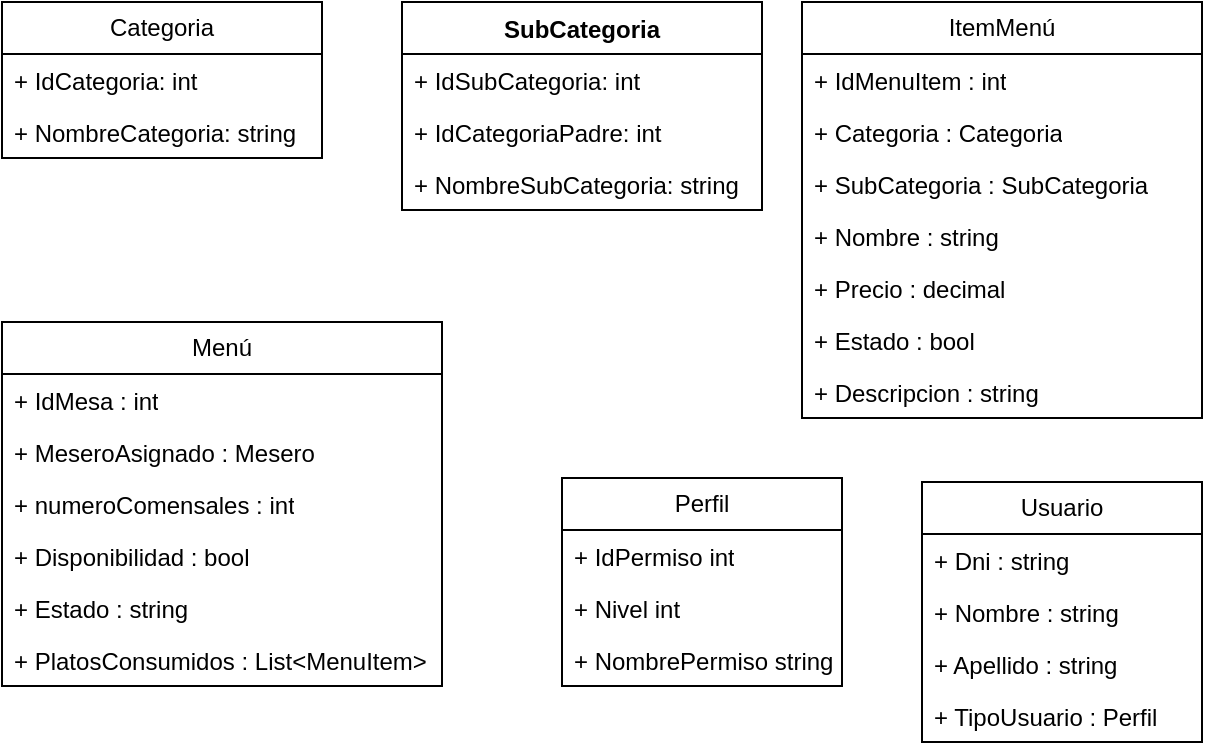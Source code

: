 <mxfile version="27.1.0">
  <diagram id="C5RBs43oDa-KdzZeNtuy" name="Page-1">
    <mxGraphModel dx="730" dy="1127" grid="1" gridSize="10" guides="1" tooltips="1" connect="1" arrows="1" fold="1" page="1" pageScale="1" pageWidth="827" pageHeight="1169" math="0" shadow="0">
      <root>
        <mxCell id="WIyWlLk6GJQsqaUBKTNV-0" />
        <mxCell id="WIyWlLk6GJQsqaUBKTNV-1" parent="WIyWlLk6GJQsqaUBKTNV-0" />
        <mxCell id="g2yLbpN_oNej3UedQe0W-4" value="Categoria" style="swimlane;fontStyle=0;childLayout=stackLayout;horizontal=1;startSize=26;fillColor=none;horizontalStack=0;resizeParent=1;resizeParentMax=0;resizeLast=0;collapsible=1;marginBottom=0;whiteSpace=wrap;html=1;" vertex="1" parent="WIyWlLk6GJQsqaUBKTNV-1">
          <mxGeometry x="40" y="40" width="160" height="78" as="geometry" />
        </mxCell>
        <mxCell id="g2yLbpN_oNej3UedQe0W-5" value="+ IdCategoria: int" style="text;strokeColor=none;fillColor=none;align=left;verticalAlign=top;spacingLeft=4;spacingRight=4;overflow=hidden;rotatable=0;points=[[0,0.5],[1,0.5]];portConstraint=eastwest;whiteSpace=wrap;html=1;" vertex="1" parent="g2yLbpN_oNej3UedQe0W-4">
          <mxGeometry y="26" width="160" height="26" as="geometry" />
        </mxCell>
        <mxCell id="g2yLbpN_oNej3UedQe0W-6" value="+ NombreCategoria: string" style="text;strokeColor=none;fillColor=none;align=left;verticalAlign=top;spacingLeft=4;spacingRight=4;overflow=hidden;rotatable=0;points=[[0,0.5],[1,0.5]];portConstraint=eastwest;whiteSpace=wrap;html=1;" vertex="1" parent="g2yLbpN_oNej3UedQe0W-4">
          <mxGeometry y="52" width="160" height="26" as="geometry" />
        </mxCell>
        <mxCell id="g2yLbpN_oNej3UedQe0W-8" value="SubCategoria" style="swimlane;fontStyle=1;align=center;verticalAlign=top;childLayout=stackLayout;horizontal=1;startSize=26;horizontalStack=0;resizeParent=1;resizeParentMax=0;resizeLast=0;collapsible=1;marginBottom=0;whiteSpace=wrap;html=1;" vertex="1" parent="WIyWlLk6GJQsqaUBKTNV-1">
          <mxGeometry x="240" y="40" width="180" height="104" as="geometry" />
        </mxCell>
        <mxCell id="g2yLbpN_oNej3UedQe0W-9" value="+ IdSubCategoria: int" style="text;strokeColor=none;fillColor=none;align=left;verticalAlign=top;spacingLeft=4;spacingRight=4;overflow=hidden;rotatable=0;points=[[0,0.5],[1,0.5]];portConstraint=eastwest;whiteSpace=wrap;html=1;" vertex="1" parent="g2yLbpN_oNej3UedQe0W-8">
          <mxGeometry y="26" width="180" height="26" as="geometry" />
        </mxCell>
        <mxCell id="g2yLbpN_oNej3UedQe0W-12" value="+ IdCategoriaPadre: int" style="text;strokeColor=none;fillColor=none;align=left;verticalAlign=top;spacingLeft=4;spacingRight=4;overflow=hidden;rotatable=0;points=[[0,0.5],[1,0.5]];portConstraint=eastwest;whiteSpace=wrap;html=1;" vertex="1" parent="g2yLbpN_oNej3UedQe0W-8">
          <mxGeometry y="52" width="180" height="26" as="geometry" />
        </mxCell>
        <mxCell id="g2yLbpN_oNej3UedQe0W-13" value="+ NombreSubCategoria: string" style="text;strokeColor=none;fillColor=none;align=left;verticalAlign=top;spacingLeft=4;spacingRight=4;overflow=hidden;rotatable=0;points=[[0,0.5],[1,0.5]];portConstraint=eastwest;whiteSpace=wrap;html=1;" vertex="1" parent="g2yLbpN_oNej3UedQe0W-8">
          <mxGeometry y="78" width="180" height="26" as="geometry" />
        </mxCell>
        <mxCell id="g2yLbpN_oNej3UedQe0W-14" value="ItemMenú" style="swimlane;fontStyle=0;childLayout=stackLayout;horizontal=1;startSize=26;fillColor=none;horizontalStack=0;resizeParent=1;resizeParentMax=0;resizeLast=0;collapsible=1;marginBottom=0;whiteSpace=wrap;html=1;" vertex="1" parent="WIyWlLk6GJQsqaUBKTNV-1">
          <mxGeometry x="440" y="40" width="200" height="208" as="geometry" />
        </mxCell>
        <mxCell id="g2yLbpN_oNej3UedQe0W-15" value="+ IdMenuItem : int" style="text;strokeColor=none;fillColor=none;align=left;verticalAlign=top;spacingLeft=4;spacingRight=4;overflow=hidden;rotatable=0;points=[[0,0.5],[1,0.5]];portConstraint=eastwest;whiteSpace=wrap;html=1;" vertex="1" parent="g2yLbpN_oNej3UedQe0W-14">
          <mxGeometry y="26" width="200" height="26" as="geometry" />
        </mxCell>
        <mxCell id="g2yLbpN_oNej3UedQe0W-16" value="+ Categoria : Categoria" style="text;strokeColor=none;fillColor=none;align=left;verticalAlign=top;spacingLeft=4;spacingRight=4;overflow=hidden;rotatable=0;points=[[0,0.5],[1,0.5]];portConstraint=eastwest;whiteSpace=wrap;html=1;" vertex="1" parent="g2yLbpN_oNej3UedQe0W-14">
          <mxGeometry y="52" width="200" height="26" as="geometry" />
        </mxCell>
        <mxCell id="g2yLbpN_oNej3UedQe0W-17" value="+ SubCategoria : SubCategoria" style="text;strokeColor=none;fillColor=none;align=left;verticalAlign=top;spacingLeft=4;spacingRight=4;overflow=hidden;rotatable=0;points=[[0,0.5],[1,0.5]];portConstraint=eastwest;whiteSpace=wrap;html=1;" vertex="1" parent="g2yLbpN_oNej3UedQe0W-14">
          <mxGeometry y="78" width="200" height="26" as="geometry" />
        </mxCell>
        <mxCell id="g2yLbpN_oNej3UedQe0W-21" value="+ Nombre : string" style="text;strokeColor=none;fillColor=none;align=left;verticalAlign=top;spacingLeft=4;spacingRight=4;overflow=hidden;rotatable=0;points=[[0,0.5],[1,0.5]];portConstraint=eastwest;whiteSpace=wrap;html=1;" vertex="1" parent="g2yLbpN_oNej3UedQe0W-14">
          <mxGeometry y="104" width="200" height="26" as="geometry" />
        </mxCell>
        <mxCell id="g2yLbpN_oNej3UedQe0W-22" value="+ Precio : decimal" style="text;strokeColor=none;fillColor=none;align=left;verticalAlign=top;spacingLeft=4;spacingRight=4;overflow=hidden;rotatable=0;points=[[0,0.5],[1,0.5]];portConstraint=eastwest;whiteSpace=wrap;html=1;" vertex="1" parent="g2yLbpN_oNej3UedQe0W-14">
          <mxGeometry y="130" width="200" height="26" as="geometry" />
        </mxCell>
        <mxCell id="g2yLbpN_oNej3UedQe0W-23" value="+ Estado : bool" style="text;strokeColor=none;fillColor=none;align=left;verticalAlign=top;spacingLeft=4;spacingRight=4;overflow=hidden;rotatable=0;points=[[0,0.5],[1,0.5]];portConstraint=eastwest;whiteSpace=wrap;html=1;" vertex="1" parent="g2yLbpN_oNej3UedQe0W-14">
          <mxGeometry y="156" width="200" height="26" as="geometry" />
        </mxCell>
        <mxCell id="g2yLbpN_oNej3UedQe0W-24" value="+ Descripcion : string" style="text;strokeColor=none;fillColor=none;align=left;verticalAlign=top;spacingLeft=4;spacingRight=4;overflow=hidden;rotatable=0;points=[[0,0.5],[1,0.5]];portConstraint=eastwest;whiteSpace=wrap;html=1;" vertex="1" parent="g2yLbpN_oNej3UedQe0W-14">
          <mxGeometry y="182" width="200" height="26" as="geometry" />
        </mxCell>
        <mxCell id="g2yLbpN_oNej3UedQe0W-25" value="Menú" style="swimlane;fontStyle=0;childLayout=stackLayout;horizontal=1;startSize=26;fillColor=none;horizontalStack=0;resizeParent=1;resizeParentMax=0;resizeLast=0;collapsible=1;marginBottom=0;whiteSpace=wrap;html=1;" vertex="1" parent="WIyWlLk6GJQsqaUBKTNV-1">
          <mxGeometry x="40" y="200" width="220" height="182" as="geometry" />
        </mxCell>
        <mxCell id="g2yLbpN_oNej3UedQe0W-26" value="+ IdMesa : int" style="text;strokeColor=none;fillColor=none;align=left;verticalAlign=top;spacingLeft=4;spacingRight=4;overflow=hidden;rotatable=0;points=[[0,0.5],[1,0.5]];portConstraint=eastwest;whiteSpace=wrap;html=1;" vertex="1" parent="g2yLbpN_oNej3UedQe0W-25">
          <mxGeometry y="26" width="220" height="26" as="geometry" />
        </mxCell>
        <mxCell id="g2yLbpN_oNej3UedQe0W-27" value="+ MeseroAsignado : Mesero" style="text;strokeColor=none;fillColor=none;align=left;verticalAlign=top;spacingLeft=4;spacingRight=4;overflow=hidden;rotatable=0;points=[[0,0.5],[1,0.5]];portConstraint=eastwest;whiteSpace=wrap;html=1;" vertex="1" parent="g2yLbpN_oNej3UedQe0W-25">
          <mxGeometry y="52" width="220" height="26" as="geometry" />
        </mxCell>
        <mxCell id="g2yLbpN_oNej3UedQe0W-28" value="+ numeroComensales : int" style="text;strokeColor=none;fillColor=none;align=left;verticalAlign=top;spacingLeft=4;spacingRight=4;overflow=hidden;rotatable=0;points=[[0,0.5],[1,0.5]];portConstraint=eastwest;whiteSpace=wrap;html=1;" vertex="1" parent="g2yLbpN_oNej3UedQe0W-25">
          <mxGeometry y="78" width="220" height="26" as="geometry" />
        </mxCell>
        <mxCell id="g2yLbpN_oNej3UedQe0W-29" value="+ Disponibilidad : bool" style="text;strokeColor=none;fillColor=none;align=left;verticalAlign=top;spacingLeft=4;spacingRight=4;overflow=hidden;rotatable=0;points=[[0,0.5],[1,0.5]];portConstraint=eastwest;whiteSpace=wrap;html=1;" vertex="1" parent="g2yLbpN_oNej3UedQe0W-25">
          <mxGeometry y="104" width="220" height="26" as="geometry" />
        </mxCell>
        <mxCell id="g2yLbpN_oNej3UedQe0W-30" value="+ Estado : string" style="text;strokeColor=none;fillColor=none;align=left;verticalAlign=top;spacingLeft=4;spacingRight=4;overflow=hidden;rotatable=0;points=[[0,0.5],[1,0.5]];portConstraint=eastwest;whiteSpace=wrap;html=1;" vertex="1" parent="g2yLbpN_oNej3UedQe0W-25">
          <mxGeometry y="130" width="220" height="26" as="geometry" />
        </mxCell>
        <mxCell id="g2yLbpN_oNej3UedQe0W-31" value="+ PlatosConsumidos : List&amp;lt;MenuItem&amp;gt;" style="text;strokeColor=none;fillColor=none;align=left;verticalAlign=top;spacingLeft=4;spacingRight=4;overflow=hidden;rotatable=0;points=[[0,0.5],[1,0.5]];portConstraint=eastwest;whiteSpace=wrap;html=1;" vertex="1" parent="g2yLbpN_oNej3UedQe0W-25">
          <mxGeometry y="156" width="220" height="26" as="geometry" />
        </mxCell>
        <mxCell id="g2yLbpN_oNej3UedQe0W-32" value="Perfil" style="swimlane;fontStyle=0;childLayout=stackLayout;horizontal=1;startSize=26;fillColor=none;horizontalStack=0;resizeParent=1;resizeParentMax=0;resizeLast=0;collapsible=1;marginBottom=0;whiteSpace=wrap;html=1;" vertex="1" parent="WIyWlLk6GJQsqaUBKTNV-1">
          <mxGeometry x="320" y="278" width="140" height="104" as="geometry" />
        </mxCell>
        <mxCell id="g2yLbpN_oNej3UedQe0W-33" value="+ IdPermiso int" style="text;strokeColor=none;fillColor=none;align=left;verticalAlign=top;spacingLeft=4;spacingRight=4;overflow=hidden;rotatable=0;points=[[0,0.5],[1,0.5]];portConstraint=eastwest;whiteSpace=wrap;html=1;" vertex="1" parent="g2yLbpN_oNej3UedQe0W-32">
          <mxGeometry y="26" width="140" height="26" as="geometry" />
        </mxCell>
        <mxCell id="g2yLbpN_oNej3UedQe0W-34" value="+ Nivel int" style="text;strokeColor=none;fillColor=none;align=left;verticalAlign=top;spacingLeft=4;spacingRight=4;overflow=hidden;rotatable=0;points=[[0,0.5],[1,0.5]];portConstraint=eastwest;whiteSpace=wrap;html=1;" vertex="1" parent="g2yLbpN_oNej3UedQe0W-32">
          <mxGeometry y="52" width="140" height="26" as="geometry" />
        </mxCell>
        <mxCell id="g2yLbpN_oNej3UedQe0W-35" value="+ NombrePermiso string" style="text;strokeColor=none;fillColor=none;align=left;verticalAlign=top;spacingLeft=4;spacingRight=4;overflow=hidden;rotatable=0;points=[[0,0.5],[1,0.5]];portConstraint=eastwest;whiteSpace=wrap;html=1;" vertex="1" parent="g2yLbpN_oNej3UedQe0W-32">
          <mxGeometry y="78" width="140" height="26" as="geometry" />
        </mxCell>
        <mxCell id="g2yLbpN_oNej3UedQe0W-36" value="Usuario" style="swimlane;fontStyle=0;childLayout=stackLayout;horizontal=1;startSize=26;fillColor=none;horizontalStack=0;resizeParent=1;resizeParentMax=0;resizeLast=0;collapsible=1;marginBottom=0;whiteSpace=wrap;html=1;" vertex="1" parent="WIyWlLk6GJQsqaUBKTNV-1">
          <mxGeometry x="500" y="280" width="140" height="130" as="geometry" />
        </mxCell>
        <mxCell id="g2yLbpN_oNej3UedQe0W-37" value="+ Dni : string" style="text;strokeColor=none;fillColor=none;align=left;verticalAlign=top;spacingLeft=4;spacingRight=4;overflow=hidden;rotatable=0;points=[[0,0.5],[1,0.5]];portConstraint=eastwest;whiteSpace=wrap;html=1;" vertex="1" parent="g2yLbpN_oNej3UedQe0W-36">
          <mxGeometry y="26" width="140" height="26" as="geometry" />
        </mxCell>
        <mxCell id="g2yLbpN_oNej3UedQe0W-38" value="+ Nombre : string" style="text;strokeColor=none;fillColor=none;align=left;verticalAlign=top;spacingLeft=4;spacingRight=4;overflow=hidden;rotatable=0;points=[[0,0.5],[1,0.5]];portConstraint=eastwest;whiteSpace=wrap;html=1;" vertex="1" parent="g2yLbpN_oNej3UedQe0W-36">
          <mxGeometry y="52" width="140" height="26" as="geometry" />
        </mxCell>
        <mxCell id="g2yLbpN_oNej3UedQe0W-39" value="+ Apellido : string" style="text;strokeColor=none;fillColor=none;align=left;verticalAlign=top;spacingLeft=4;spacingRight=4;overflow=hidden;rotatable=0;points=[[0,0.5],[1,0.5]];portConstraint=eastwest;whiteSpace=wrap;html=1;" vertex="1" parent="g2yLbpN_oNej3UedQe0W-36">
          <mxGeometry y="78" width="140" height="26" as="geometry" />
        </mxCell>
        <mxCell id="g2yLbpN_oNej3UedQe0W-40" value="+ TipoUsuario : Perfil" style="text;strokeColor=none;fillColor=none;align=left;verticalAlign=top;spacingLeft=4;spacingRight=4;overflow=hidden;rotatable=0;points=[[0,0.5],[1,0.5]];portConstraint=eastwest;whiteSpace=wrap;html=1;" vertex="1" parent="g2yLbpN_oNej3UedQe0W-36">
          <mxGeometry y="104" width="140" height="26" as="geometry" />
        </mxCell>
      </root>
    </mxGraphModel>
  </diagram>
</mxfile>

